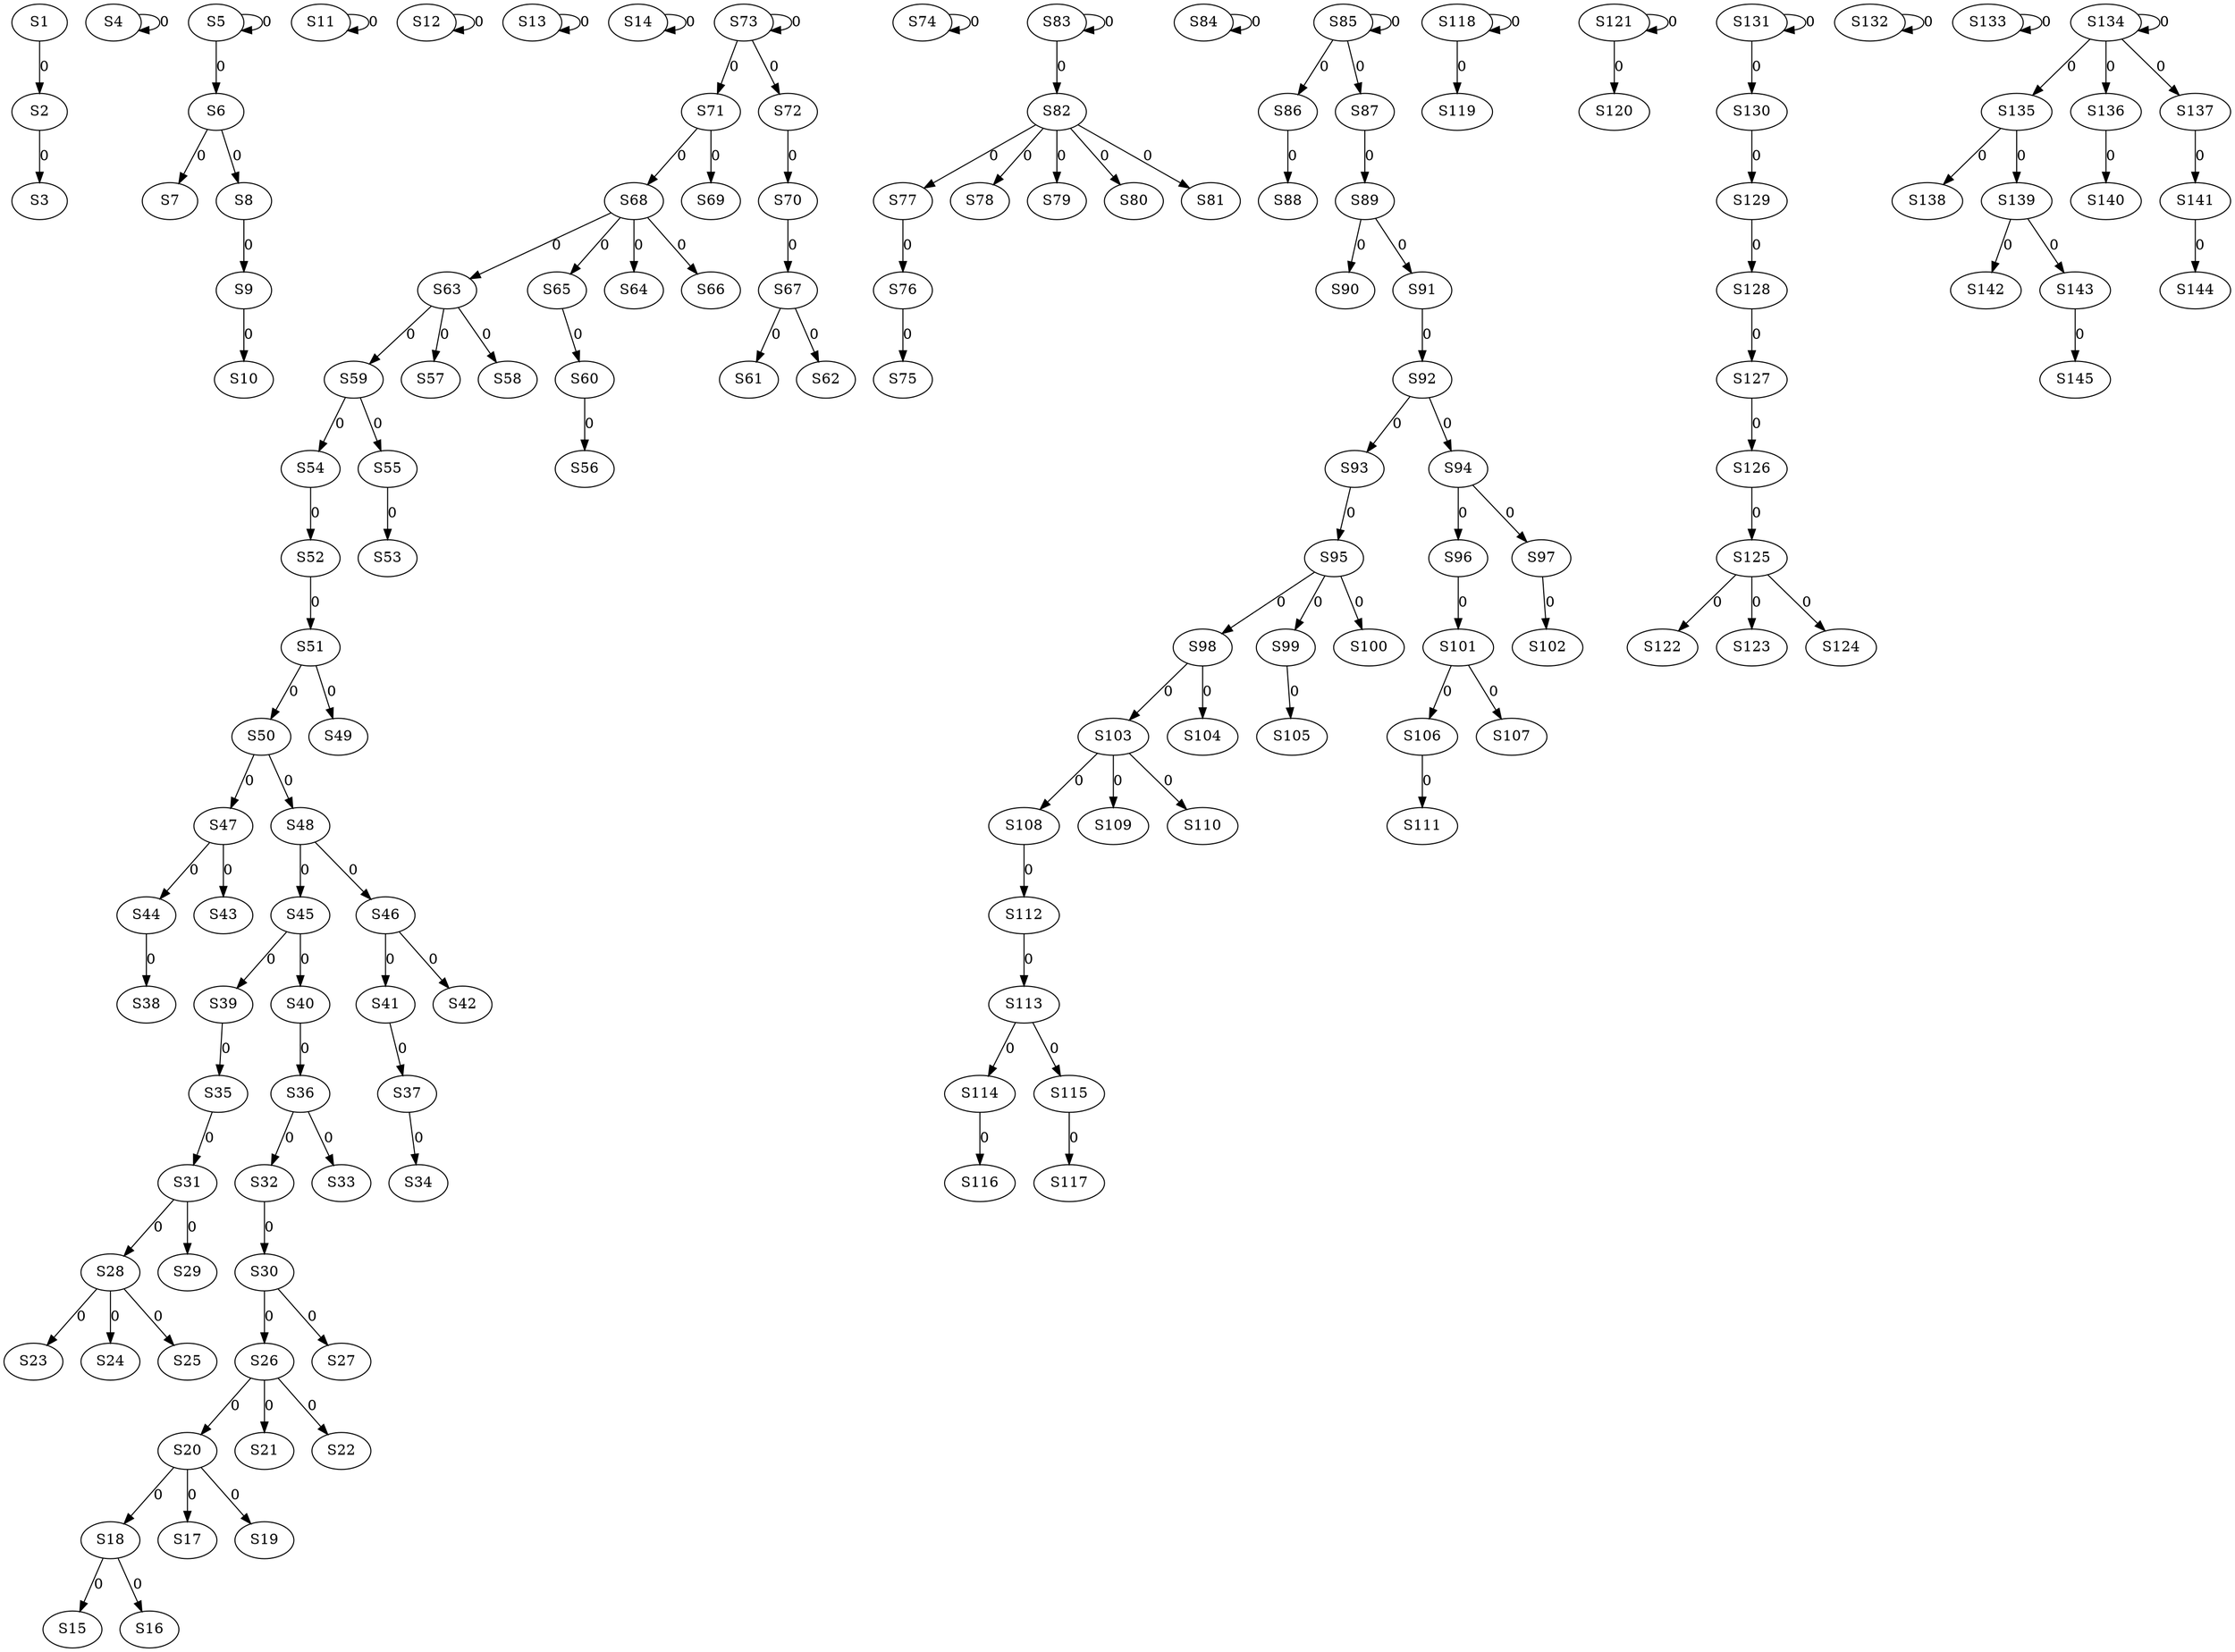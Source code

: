 strict digraph {
	S1 -> S2 [ label = 0 ];
	S2 -> S3 [ label = 0 ];
	S4 -> S4 [ label = 0 ];
	S5 -> S5 [ label = 0 ];
	S5 -> S6 [ label = 0 ];
	S6 -> S7 [ label = 0 ];
	S6 -> S8 [ label = 0 ];
	S8 -> S9 [ label = 0 ];
	S9 -> S10 [ label = 0 ];
	S11 -> S11 [ label = 0 ];
	S12 -> S12 [ label = 0 ];
	S13 -> S13 [ label = 0 ];
	S14 -> S14 [ label = 0 ];
	S18 -> S15 [ label = 0 ];
	S18 -> S16 [ label = 0 ];
	S20 -> S17 [ label = 0 ];
	S20 -> S18 [ label = 0 ];
	S20 -> S19 [ label = 0 ];
	S26 -> S20 [ label = 0 ];
	S26 -> S21 [ label = 0 ];
	S26 -> S22 [ label = 0 ];
	S28 -> S23 [ label = 0 ];
	S28 -> S24 [ label = 0 ];
	S28 -> S25 [ label = 0 ];
	S30 -> S26 [ label = 0 ];
	S30 -> S27 [ label = 0 ];
	S31 -> S28 [ label = 0 ];
	S31 -> S29 [ label = 0 ];
	S32 -> S30 [ label = 0 ];
	S35 -> S31 [ label = 0 ];
	S36 -> S32 [ label = 0 ];
	S36 -> S33 [ label = 0 ];
	S37 -> S34 [ label = 0 ];
	S39 -> S35 [ label = 0 ];
	S40 -> S36 [ label = 0 ];
	S41 -> S37 [ label = 0 ];
	S44 -> S38 [ label = 0 ];
	S45 -> S39 [ label = 0 ];
	S45 -> S40 [ label = 0 ];
	S46 -> S41 [ label = 0 ];
	S46 -> S42 [ label = 0 ];
	S47 -> S43 [ label = 0 ];
	S47 -> S44 [ label = 0 ];
	S48 -> S45 [ label = 0 ];
	S48 -> S46 [ label = 0 ];
	S50 -> S47 [ label = 0 ];
	S50 -> S48 [ label = 0 ];
	S51 -> S49 [ label = 0 ];
	S51 -> S50 [ label = 0 ];
	S52 -> S51 [ label = 0 ];
	S54 -> S52 [ label = 0 ];
	S55 -> S53 [ label = 0 ];
	S59 -> S54 [ label = 0 ];
	S59 -> S55 [ label = 0 ];
	S60 -> S56 [ label = 0 ];
	S63 -> S57 [ label = 0 ];
	S63 -> S58 [ label = 0 ];
	S63 -> S59 [ label = 0 ];
	S65 -> S60 [ label = 0 ];
	S67 -> S61 [ label = 0 ];
	S67 -> S62 [ label = 0 ];
	S68 -> S63 [ label = 0 ];
	S68 -> S64 [ label = 0 ];
	S68 -> S65 [ label = 0 ];
	S68 -> S66 [ label = 0 ];
	S70 -> S67 [ label = 0 ];
	S71 -> S68 [ label = 0 ];
	S71 -> S69 [ label = 0 ];
	S72 -> S70 [ label = 0 ];
	S73 -> S71 [ label = 0 ];
	S73 -> S72 [ label = 0 ];
	S73 -> S73 [ label = 0 ];
	S74 -> S74 [ label = 0 ];
	S76 -> S75 [ label = 0 ];
	S77 -> S76 [ label = 0 ];
	S82 -> S77 [ label = 0 ];
	S82 -> S78 [ label = 0 ];
	S82 -> S79 [ label = 0 ];
	S82 -> S80 [ label = 0 ];
	S82 -> S81 [ label = 0 ];
	S83 -> S82 [ label = 0 ];
	S83 -> S83 [ label = 0 ];
	S84 -> S84 [ label = 0 ];
	S85 -> S85 [ label = 0 ];
	S85 -> S86 [ label = 0 ];
	S85 -> S87 [ label = 0 ];
	S86 -> S88 [ label = 0 ];
	S87 -> S89 [ label = 0 ];
	S89 -> S90 [ label = 0 ];
	S89 -> S91 [ label = 0 ];
	S91 -> S92 [ label = 0 ];
	S92 -> S93 [ label = 0 ];
	S92 -> S94 [ label = 0 ];
	S93 -> S95 [ label = 0 ];
	S94 -> S96 [ label = 0 ];
	S94 -> S97 [ label = 0 ];
	S95 -> S98 [ label = 0 ];
	S95 -> S99 [ label = 0 ];
	S95 -> S100 [ label = 0 ];
	S96 -> S101 [ label = 0 ];
	S97 -> S102 [ label = 0 ];
	S98 -> S103 [ label = 0 ];
	S98 -> S104 [ label = 0 ];
	S99 -> S105 [ label = 0 ];
	S101 -> S106 [ label = 0 ];
	S101 -> S107 [ label = 0 ];
	S103 -> S108 [ label = 0 ];
	S103 -> S109 [ label = 0 ];
	S103 -> S110 [ label = 0 ];
	S106 -> S111 [ label = 0 ];
	S108 -> S112 [ label = 0 ];
	S112 -> S113 [ label = 0 ];
	S113 -> S114 [ label = 0 ];
	S113 -> S115 [ label = 0 ];
	S114 -> S116 [ label = 0 ];
	S115 -> S117 [ label = 0 ];
	S118 -> S118 [ label = 0 ];
	S118 -> S119 [ label = 0 ];
	S121 -> S120 [ label = 0 ];
	S121 -> S121 [ label = 0 ];
	S125 -> S122 [ label = 0 ];
	S125 -> S123 [ label = 0 ];
	S125 -> S124 [ label = 0 ];
	S126 -> S125 [ label = 0 ];
	S127 -> S126 [ label = 0 ];
	S128 -> S127 [ label = 0 ];
	S129 -> S128 [ label = 0 ];
	S130 -> S129 [ label = 0 ];
	S131 -> S130 [ label = 0 ];
	S131 -> S131 [ label = 0 ];
	S132 -> S132 [ label = 0 ];
	S133 -> S133 [ label = 0 ];
	S134 -> S134 [ label = 0 ];
	S134 -> S135 [ label = 0 ];
	S134 -> S136 [ label = 0 ];
	S134 -> S137 [ label = 0 ];
	S135 -> S138 [ label = 0 ];
	S135 -> S139 [ label = 0 ];
	S136 -> S140 [ label = 0 ];
	S137 -> S141 [ label = 0 ];
	S139 -> S142 [ label = 0 ];
	S139 -> S143 [ label = 0 ];
	S141 -> S144 [ label = 0 ];
	S143 -> S145 [ label = 0 ];
}
